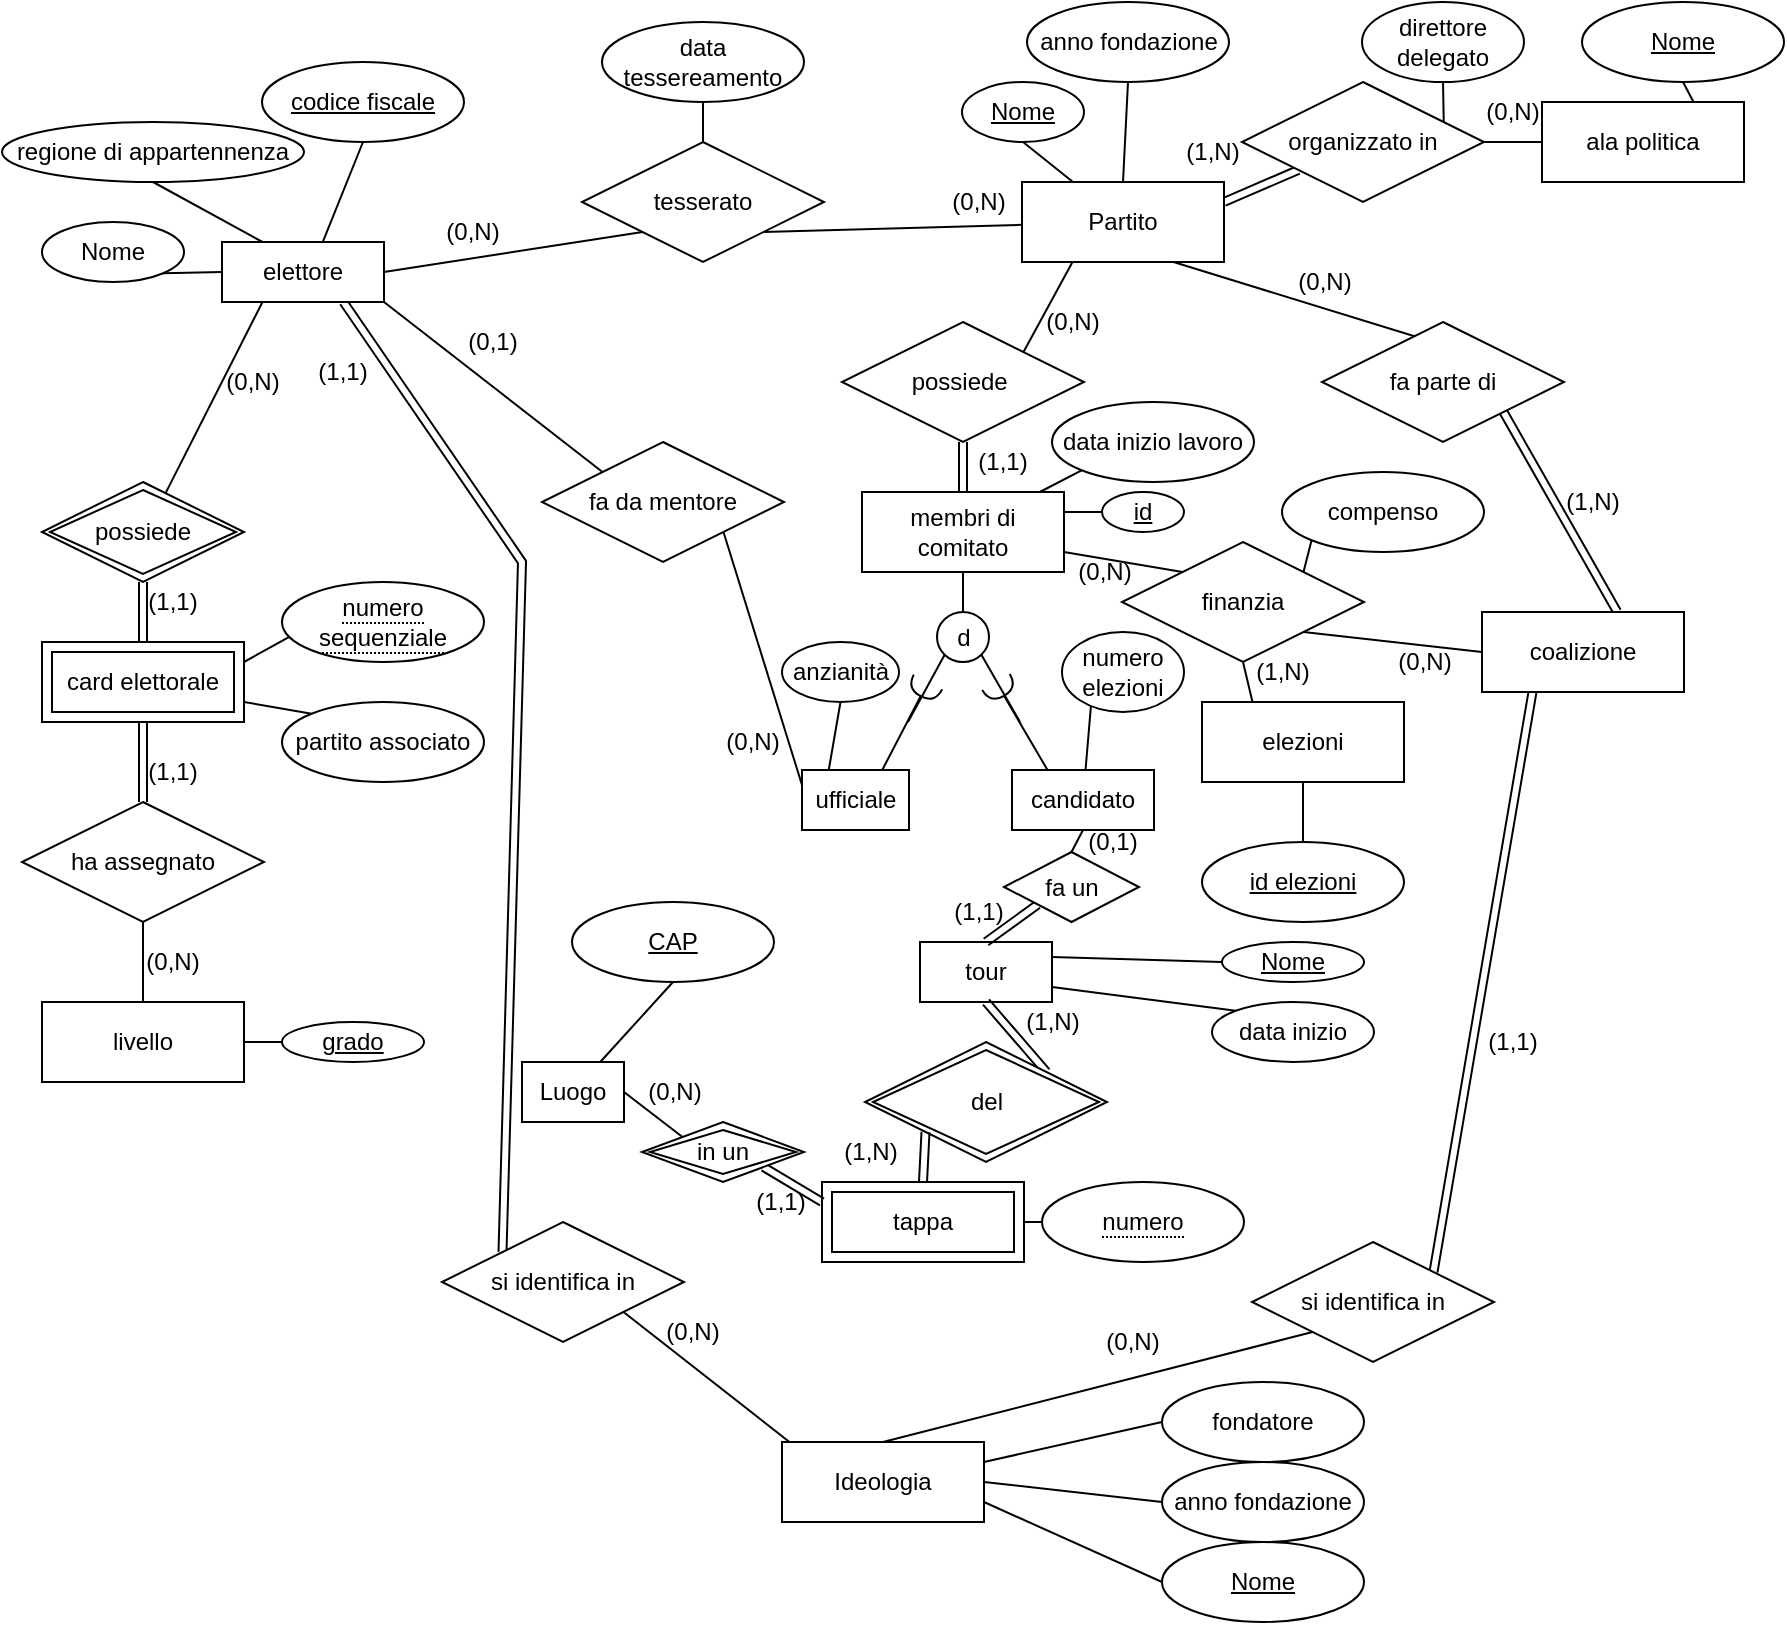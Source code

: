 <mxfile version="20.4.2" type="github">
  <diagram id="twtDGOkDDeWTXfJo2WEe" name="Pagina-1">
    <mxGraphModel dx="1018" dy="1066" grid="1" gridSize="10" guides="1" tooltips="1" connect="1" arrows="1" fold="1" page="1" pageScale="1" pageWidth="1169" pageHeight="827" math="0" shadow="0">
      <root>
        <mxCell id="0" />
        <mxCell id="1" parent="0" />
        <mxCell id="lFU9aHFmeo7tbWC6slsu-5" style="rounded=0;orthogonalLoop=1;jettySize=auto;html=1;entryX=0.5;entryY=1;entryDx=0;entryDy=0;endArrow=none;endFill=0;exitX=0.623;exitY=-0.007;exitDx=0;exitDy=0;exitPerimeter=0;" edge="1" parent="1" source="lFU9aHFmeo7tbWC6slsu-1" target="lFU9aHFmeo7tbWC6slsu-4">
          <mxGeometry relative="1" as="geometry" />
        </mxCell>
        <mxCell id="lFU9aHFmeo7tbWC6slsu-12" style="edgeStyle=none;rounded=0;orthogonalLoop=1;jettySize=auto;html=1;exitX=1;exitY=0.5;exitDx=0;exitDy=0;entryX=0;entryY=1;entryDx=0;entryDy=0;endArrow=none;endFill=0;" edge="1" parent="1" source="lFU9aHFmeo7tbWC6slsu-1" target="lFU9aHFmeo7tbWC6slsu-11">
          <mxGeometry relative="1" as="geometry" />
        </mxCell>
        <mxCell id="lFU9aHFmeo7tbWC6slsu-38" style="edgeStyle=none;rounded=0;orthogonalLoop=1;jettySize=auto;html=1;exitX=0.75;exitY=1;exitDx=0;exitDy=0;entryX=0;entryY=0;entryDx=0;entryDy=0;endArrow=none;endFill=0;shape=link;" edge="1" parent="1" source="lFU9aHFmeo7tbWC6slsu-1" target="lFU9aHFmeo7tbWC6slsu-37">
          <mxGeometry relative="1" as="geometry">
            <Array as="points">
              <mxPoint x="405" y="280" />
            </Array>
          </mxGeometry>
        </mxCell>
        <mxCell id="lFU9aHFmeo7tbWC6slsu-1" value="elettore" style="rounded=0;whiteSpace=wrap;html=1;" vertex="1" parent="1">
          <mxGeometry x="255" y="120" width="81" height="30" as="geometry" />
        </mxCell>
        <mxCell id="lFU9aHFmeo7tbWC6slsu-4" value="codice fiscale" style="ellipse;whiteSpace=wrap;html=1;align=center;fontStyle=4;" vertex="1" parent="1">
          <mxGeometry x="275" y="30" width="101" height="40" as="geometry" />
        </mxCell>
        <mxCell id="lFU9aHFmeo7tbWC6slsu-8" style="edgeStyle=none;rounded=0;orthogonalLoop=1;jettySize=auto;html=1;exitX=1;exitY=1;exitDx=0;exitDy=0;entryX=0;entryY=0.5;entryDx=0;entryDy=0;endArrow=none;endFill=0;" edge="1" parent="1" source="lFU9aHFmeo7tbWC6slsu-7" target="lFU9aHFmeo7tbWC6slsu-1">
          <mxGeometry relative="1" as="geometry" />
        </mxCell>
        <mxCell id="lFU9aHFmeo7tbWC6slsu-7" value="Nome" style="ellipse;whiteSpace=wrap;html=1;align=center;" vertex="1" parent="1">
          <mxGeometry x="165" y="110" width="71" height="30" as="geometry" />
        </mxCell>
        <mxCell id="lFU9aHFmeo7tbWC6slsu-10" style="edgeStyle=none;rounded=0;orthogonalLoop=1;jettySize=auto;html=1;exitX=0.5;exitY=1;exitDx=0;exitDy=0;entryX=0.25;entryY=0;entryDx=0;entryDy=0;endArrow=none;endFill=0;" edge="1" parent="1" source="lFU9aHFmeo7tbWC6slsu-9" target="lFU9aHFmeo7tbWC6slsu-1">
          <mxGeometry relative="1" as="geometry" />
        </mxCell>
        <mxCell id="lFU9aHFmeo7tbWC6slsu-9" value="regione di appartennenza" style="ellipse;whiteSpace=wrap;html=1;align=center;" vertex="1" parent="1">
          <mxGeometry x="145" y="60" width="151" height="30" as="geometry" />
        </mxCell>
        <mxCell id="lFU9aHFmeo7tbWC6slsu-14" style="edgeStyle=none;rounded=0;orthogonalLoop=1;jettySize=auto;html=1;exitX=1;exitY=1;exitDx=0;exitDy=0;endArrow=none;endFill=0;" edge="1" parent="1" source="lFU9aHFmeo7tbWC6slsu-11" target="lFU9aHFmeo7tbWC6slsu-13">
          <mxGeometry relative="1" as="geometry" />
        </mxCell>
        <mxCell id="lFU9aHFmeo7tbWC6slsu-11" value="tesserato" style="shape=rhombus;perimeter=rhombusPerimeter;whiteSpace=wrap;html=1;align=center;" vertex="1" parent="1">
          <mxGeometry x="435" y="70" width="121" height="60" as="geometry" />
        </mxCell>
        <mxCell id="lFU9aHFmeo7tbWC6slsu-41" style="edgeStyle=none;rounded=0;orthogonalLoop=1;jettySize=auto;html=1;exitX=0.75;exitY=1;exitDx=0;exitDy=0;entryX=0.389;entryY=0.123;entryDx=0;entryDy=0;entryPerimeter=0;endArrow=none;endFill=0;" edge="1" parent="1" source="lFU9aHFmeo7tbWC6slsu-13" target="lFU9aHFmeo7tbWC6slsu-40">
          <mxGeometry relative="1" as="geometry" />
        </mxCell>
        <mxCell id="lFU9aHFmeo7tbWC6slsu-54" style="edgeStyle=none;rounded=0;orthogonalLoop=1;jettySize=auto;html=1;exitX=1;exitY=0.25;exitDx=0;exitDy=0;endArrow=none;endFill=0;shape=link;" edge="1" parent="1" source="lFU9aHFmeo7tbWC6slsu-13" target="lFU9aHFmeo7tbWC6slsu-53">
          <mxGeometry relative="1" as="geometry" />
        </mxCell>
        <mxCell id="lFU9aHFmeo7tbWC6slsu-13" value="Partito" style="whiteSpace=wrap;html=1;align=center;" vertex="1" parent="1">
          <mxGeometry x="655" y="90" width="101" height="40" as="geometry" />
        </mxCell>
        <mxCell id="lFU9aHFmeo7tbWC6slsu-16" style="edgeStyle=none;rounded=0;orthogonalLoop=1;jettySize=auto;html=1;exitX=0.5;exitY=1;exitDx=0;exitDy=0;entryX=0.5;entryY=0;entryDx=0;entryDy=0;endArrow=none;endFill=0;" edge="1" parent="1" source="lFU9aHFmeo7tbWC6slsu-15" target="lFU9aHFmeo7tbWC6slsu-11">
          <mxGeometry relative="1" as="geometry" />
        </mxCell>
        <mxCell id="lFU9aHFmeo7tbWC6slsu-15" value="data tessereamento" style="ellipse;whiteSpace=wrap;html=1;align=center;" vertex="1" parent="1">
          <mxGeometry x="445" y="10" width="101" height="40" as="geometry" />
        </mxCell>
        <mxCell id="lFU9aHFmeo7tbWC6slsu-18" style="edgeStyle=none;rounded=0;orthogonalLoop=1;jettySize=auto;html=1;exitX=0.5;exitY=1;exitDx=0;exitDy=0;endArrow=none;endFill=0;" edge="1" parent="1" source="lFU9aHFmeo7tbWC6slsu-17" target="lFU9aHFmeo7tbWC6slsu-13">
          <mxGeometry relative="1" as="geometry" />
        </mxCell>
        <mxCell id="lFU9aHFmeo7tbWC6slsu-17" value="&lt;u&gt;Nome&lt;/u&gt;" style="ellipse;whiteSpace=wrap;html=1;align=center;" vertex="1" parent="1">
          <mxGeometry x="625" y="40" width="61" height="30" as="geometry" />
        </mxCell>
        <mxCell id="lFU9aHFmeo7tbWC6slsu-20" style="edgeStyle=none;rounded=0;orthogonalLoop=1;jettySize=auto;html=1;exitX=0.5;exitY=1;exitDx=0;exitDy=0;entryX=0.5;entryY=0;entryDx=0;entryDy=0;endArrow=none;endFill=0;" edge="1" parent="1" source="lFU9aHFmeo7tbWC6slsu-19" target="lFU9aHFmeo7tbWC6slsu-13">
          <mxGeometry relative="1" as="geometry" />
        </mxCell>
        <mxCell id="lFU9aHFmeo7tbWC6slsu-19" value="anno fondazione" style="ellipse;whiteSpace=wrap;html=1;align=center;" vertex="1" parent="1">
          <mxGeometry x="657.5" width="101" height="40" as="geometry" />
        </mxCell>
        <mxCell id="lFU9aHFmeo7tbWC6slsu-22" style="edgeStyle=none;rounded=0;orthogonalLoop=1;jettySize=auto;html=1;exitX=0.613;exitY=0.106;exitDx=0;exitDy=0;entryX=0.25;entryY=1;entryDx=0;entryDy=0;endArrow=none;endFill=0;exitPerimeter=0;" edge="1" parent="1" source="lFU9aHFmeo7tbWC6slsu-21" target="lFU9aHFmeo7tbWC6slsu-1">
          <mxGeometry relative="1" as="geometry" />
        </mxCell>
        <mxCell id="lFU9aHFmeo7tbWC6slsu-25" style="edgeStyle=none;rounded=0;orthogonalLoop=1;jettySize=auto;html=1;exitX=0.5;exitY=1;exitDx=0;exitDy=0;entryX=0.5;entryY=0;entryDx=0;entryDy=0;endArrow=none;endFill=0;shape=link;" edge="1" parent="1" source="lFU9aHFmeo7tbWC6slsu-21" target="lFU9aHFmeo7tbWC6slsu-24">
          <mxGeometry relative="1" as="geometry" />
        </mxCell>
        <mxCell id="lFU9aHFmeo7tbWC6slsu-21" value="possiede" style="shape=rhombus;double=1;perimeter=rhombusPerimeter;whiteSpace=wrap;html=1;align=center;" vertex="1" parent="1">
          <mxGeometry x="165" y="240" width="101" height="50" as="geometry" />
        </mxCell>
        <mxCell id="lFU9aHFmeo7tbWC6slsu-27" style="edgeStyle=none;rounded=0;orthogonalLoop=1;jettySize=auto;html=1;exitX=1;exitY=0.25;exitDx=0;exitDy=0;entryX=0.034;entryY=0.69;entryDx=0;entryDy=0;entryPerimeter=0;endArrow=none;endFill=0;" edge="1" parent="1" source="lFU9aHFmeo7tbWC6slsu-24" target="lFU9aHFmeo7tbWC6slsu-26">
          <mxGeometry relative="1" as="geometry" />
        </mxCell>
        <mxCell id="lFU9aHFmeo7tbWC6slsu-24" value="card elettorale" style="shape=ext;margin=3;double=1;whiteSpace=wrap;html=1;align=center;" vertex="1" parent="1">
          <mxGeometry x="165" y="320" width="101" height="40" as="geometry" />
        </mxCell>
        <mxCell id="lFU9aHFmeo7tbWC6slsu-26" value="&lt;span style=&quot;border-bottom: 1px dotted&quot;&gt;numero sequenziale&lt;/span&gt;" style="ellipse;whiteSpace=wrap;html=1;align=center;" vertex="1" parent="1">
          <mxGeometry x="285" y="290" width="101" height="40" as="geometry" />
        </mxCell>
        <mxCell id="lFU9aHFmeo7tbWC6slsu-29" style="edgeStyle=none;rounded=0;orthogonalLoop=1;jettySize=auto;html=1;exitX=0;exitY=0;exitDx=0;exitDy=0;entryX=1;entryY=0.75;entryDx=0;entryDy=0;endArrow=none;endFill=0;" edge="1" parent="1" source="lFU9aHFmeo7tbWC6slsu-28" target="lFU9aHFmeo7tbWC6slsu-24">
          <mxGeometry relative="1" as="geometry" />
        </mxCell>
        <mxCell id="lFU9aHFmeo7tbWC6slsu-28" value="partito associato" style="ellipse;whiteSpace=wrap;html=1;align=center;" vertex="1" parent="1">
          <mxGeometry x="285" y="350" width="101" height="40" as="geometry" />
        </mxCell>
        <mxCell id="lFU9aHFmeo7tbWC6slsu-31" style="edgeStyle=none;shape=link;rounded=0;orthogonalLoop=1;jettySize=auto;html=1;exitX=0.5;exitY=0;exitDx=0;exitDy=0;endArrow=none;endFill=0;" edge="1" parent="1" source="lFU9aHFmeo7tbWC6slsu-30" target="lFU9aHFmeo7tbWC6slsu-24">
          <mxGeometry relative="1" as="geometry" />
        </mxCell>
        <mxCell id="lFU9aHFmeo7tbWC6slsu-30" value="ha assegnato" style="shape=rhombus;perimeter=rhombusPerimeter;whiteSpace=wrap;html=1;align=center;" vertex="1" parent="1">
          <mxGeometry x="155" y="400" width="121" height="60" as="geometry" />
        </mxCell>
        <mxCell id="lFU9aHFmeo7tbWC6slsu-33" style="edgeStyle=none;rounded=0;orthogonalLoop=1;jettySize=auto;html=1;exitX=0.5;exitY=0;exitDx=0;exitDy=0;endArrow=none;endFill=0;" edge="1" parent="1" source="lFU9aHFmeo7tbWC6slsu-32" target="lFU9aHFmeo7tbWC6slsu-30">
          <mxGeometry relative="1" as="geometry" />
        </mxCell>
        <mxCell id="lFU9aHFmeo7tbWC6slsu-32" value="livello" style="whiteSpace=wrap;html=1;align=center;" vertex="1" parent="1">
          <mxGeometry x="165" y="500" width="101" height="40" as="geometry" />
        </mxCell>
        <mxCell id="lFU9aHFmeo7tbWC6slsu-35" style="edgeStyle=none;rounded=0;orthogonalLoop=1;jettySize=auto;html=1;entryX=1;entryY=0.5;entryDx=0;entryDy=0;endArrow=none;endFill=0;" edge="1" parent="1" target="lFU9aHFmeo7tbWC6slsu-32">
          <mxGeometry relative="1" as="geometry">
            <mxPoint x="285" y="520" as="sourcePoint" />
          </mxGeometry>
        </mxCell>
        <mxCell id="lFU9aHFmeo7tbWC6slsu-34" value="grado" style="ellipse;whiteSpace=wrap;html=1;align=center;fontStyle=4;" vertex="1" parent="1">
          <mxGeometry x="285" y="510" width="71" height="20" as="geometry" />
        </mxCell>
        <mxCell id="lFU9aHFmeo7tbWC6slsu-50" style="edgeStyle=none;rounded=0;orthogonalLoop=1;jettySize=auto;html=1;exitX=1;exitY=0.25;exitDx=0;exitDy=0;entryX=0;entryY=0.5;entryDx=0;entryDy=0;endArrow=none;endFill=0;" edge="1" parent="1" source="lFU9aHFmeo7tbWC6slsu-36" target="lFU9aHFmeo7tbWC6slsu-47">
          <mxGeometry relative="1" as="geometry" />
        </mxCell>
        <mxCell id="lFU9aHFmeo7tbWC6slsu-51" style="edgeStyle=none;rounded=0;orthogonalLoop=1;jettySize=auto;html=1;exitX=1;exitY=0.5;exitDx=0;exitDy=0;entryX=0;entryY=0.5;entryDx=0;entryDy=0;endArrow=none;endFill=0;" edge="1" parent="1" source="lFU9aHFmeo7tbWC6slsu-36" target="lFU9aHFmeo7tbWC6slsu-48">
          <mxGeometry relative="1" as="geometry" />
        </mxCell>
        <mxCell id="lFU9aHFmeo7tbWC6slsu-52" style="edgeStyle=none;rounded=0;orthogonalLoop=1;jettySize=auto;html=1;exitX=1;exitY=0.75;exitDx=0;exitDy=0;entryX=0;entryY=0.5;entryDx=0;entryDy=0;endArrow=none;endFill=0;" edge="1" parent="1" source="lFU9aHFmeo7tbWC6slsu-36" target="lFU9aHFmeo7tbWC6slsu-49">
          <mxGeometry relative="1" as="geometry" />
        </mxCell>
        <mxCell id="lFU9aHFmeo7tbWC6slsu-36" value="Ideologia" style="whiteSpace=wrap;html=1;align=center;" vertex="1" parent="1">
          <mxGeometry x="535" y="720" width="101" height="40" as="geometry" />
        </mxCell>
        <mxCell id="lFU9aHFmeo7tbWC6slsu-39" style="edgeStyle=none;rounded=0;orthogonalLoop=1;jettySize=auto;html=1;exitX=1;exitY=1;exitDx=0;exitDy=0;entryX=0.04;entryY=0.006;entryDx=0;entryDy=0;entryPerimeter=0;endArrow=none;endFill=0;" edge="1" parent="1" source="lFU9aHFmeo7tbWC6slsu-37" target="lFU9aHFmeo7tbWC6slsu-36">
          <mxGeometry relative="1" as="geometry" />
        </mxCell>
        <mxCell id="lFU9aHFmeo7tbWC6slsu-37" value="si identifica in" style="shape=rhombus;perimeter=rhombusPerimeter;whiteSpace=wrap;html=1;align=center;" vertex="1" parent="1">
          <mxGeometry x="365" y="610" width="121" height="60" as="geometry" />
        </mxCell>
        <mxCell id="lFU9aHFmeo7tbWC6slsu-43" style="edgeStyle=none;rounded=0;orthogonalLoop=1;jettySize=auto;html=1;exitX=1;exitY=1;exitDx=0;exitDy=0;entryX=0.669;entryY=-0.004;entryDx=0;entryDy=0;entryPerimeter=0;endArrow=none;endFill=0;shape=link;" edge="1" parent="1" source="lFU9aHFmeo7tbWC6slsu-40" target="lFU9aHFmeo7tbWC6slsu-42">
          <mxGeometry relative="1" as="geometry" />
        </mxCell>
        <mxCell id="lFU9aHFmeo7tbWC6slsu-40" value="fa parte di" style="shape=rhombus;perimeter=rhombusPerimeter;whiteSpace=wrap;html=1;align=center;" vertex="1" parent="1">
          <mxGeometry x="805" y="160" width="121" height="60" as="geometry" />
        </mxCell>
        <mxCell id="lFU9aHFmeo7tbWC6slsu-42" value="coalizione" style="whiteSpace=wrap;html=1;align=center;" vertex="1" parent="1">
          <mxGeometry x="885" y="305" width="101" height="40" as="geometry" />
        </mxCell>
        <mxCell id="lFU9aHFmeo7tbWC6slsu-45" style="edgeStyle=none;shape=link;rounded=0;orthogonalLoop=1;jettySize=auto;html=1;exitX=1;exitY=0;exitDx=0;exitDy=0;entryX=0.25;entryY=1;entryDx=0;entryDy=0;endArrow=none;endFill=0;" edge="1" parent="1" source="lFU9aHFmeo7tbWC6slsu-44" target="lFU9aHFmeo7tbWC6slsu-42">
          <mxGeometry relative="1" as="geometry" />
        </mxCell>
        <mxCell id="lFU9aHFmeo7tbWC6slsu-46" style="edgeStyle=none;rounded=0;orthogonalLoop=1;jettySize=auto;html=1;exitX=0;exitY=1;exitDx=0;exitDy=0;entryX=0.5;entryY=0;entryDx=0;entryDy=0;endArrow=none;endFill=0;" edge="1" parent="1" source="lFU9aHFmeo7tbWC6slsu-44" target="lFU9aHFmeo7tbWC6slsu-36">
          <mxGeometry relative="1" as="geometry" />
        </mxCell>
        <mxCell id="lFU9aHFmeo7tbWC6slsu-44" value="si identifica in" style="shape=rhombus;perimeter=rhombusPerimeter;whiteSpace=wrap;html=1;align=center;" vertex="1" parent="1">
          <mxGeometry x="770" y="620" width="121" height="60" as="geometry" />
        </mxCell>
        <mxCell id="lFU9aHFmeo7tbWC6slsu-47" value="fondatore" style="ellipse;whiteSpace=wrap;html=1;align=center;" vertex="1" parent="1">
          <mxGeometry x="725" y="690" width="101" height="40" as="geometry" />
        </mxCell>
        <mxCell id="lFU9aHFmeo7tbWC6slsu-48" value="anno fondazione" style="ellipse;whiteSpace=wrap;html=1;align=center;" vertex="1" parent="1">
          <mxGeometry x="725" y="730" width="101" height="40" as="geometry" />
        </mxCell>
        <mxCell id="lFU9aHFmeo7tbWC6slsu-49" value="Nome" style="ellipse;whiteSpace=wrap;html=1;align=center;fontStyle=4;" vertex="1" parent="1">
          <mxGeometry x="725" y="770" width="101" height="40" as="geometry" />
        </mxCell>
        <mxCell id="lFU9aHFmeo7tbWC6slsu-56" style="edgeStyle=none;rounded=0;orthogonalLoop=1;jettySize=auto;html=1;exitX=1;exitY=0.5;exitDx=0;exitDy=0;entryX=0;entryY=0.5;entryDx=0;entryDy=0;endArrow=none;endFill=0;" edge="1" parent="1" source="lFU9aHFmeo7tbWC6slsu-53" target="lFU9aHFmeo7tbWC6slsu-55">
          <mxGeometry relative="1" as="geometry" />
        </mxCell>
        <mxCell id="lFU9aHFmeo7tbWC6slsu-59" style="edgeStyle=none;rounded=0;orthogonalLoop=1;jettySize=auto;html=1;exitX=0.834;exitY=0.365;exitDx=0;exitDy=0;endArrow=none;endFill=0;exitPerimeter=0;" edge="1" parent="1" source="lFU9aHFmeo7tbWC6slsu-53" target="lFU9aHFmeo7tbWC6slsu-57">
          <mxGeometry relative="1" as="geometry" />
        </mxCell>
        <mxCell id="lFU9aHFmeo7tbWC6slsu-53" value="organizzato in" style="shape=rhombus;perimeter=rhombusPerimeter;whiteSpace=wrap;html=1;align=center;" vertex="1" parent="1">
          <mxGeometry x="765" y="40" width="121" height="60" as="geometry" />
        </mxCell>
        <mxCell id="lFU9aHFmeo7tbWC6slsu-55" value="ala politica" style="whiteSpace=wrap;html=1;align=center;" vertex="1" parent="1">
          <mxGeometry x="915" y="50" width="101" height="40" as="geometry" />
        </mxCell>
        <mxCell id="lFU9aHFmeo7tbWC6slsu-57" value="direttore delegato" style="ellipse;whiteSpace=wrap;html=1;align=center;" vertex="1" parent="1">
          <mxGeometry x="825" width="81" height="40" as="geometry" />
        </mxCell>
        <mxCell id="lFU9aHFmeo7tbWC6slsu-62" style="edgeStyle=none;rounded=0;orthogonalLoop=1;jettySize=auto;html=1;exitX=0.5;exitY=1;exitDx=0;exitDy=0;entryX=0.75;entryY=0;entryDx=0;entryDy=0;endArrow=none;endFill=0;" edge="1" parent="1" source="lFU9aHFmeo7tbWC6slsu-61" target="lFU9aHFmeo7tbWC6slsu-55">
          <mxGeometry relative="1" as="geometry" />
        </mxCell>
        <mxCell id="lFU9aHFmeo7tbWC6slsu-61" value="Nome" style="ellipse;whiteSpace=wrap;html=1;align=center;fontStyle=4;" vertex="1" parent="1">
          <mxGeometry x="935" width="101" height="40" as="geometry" />
        </mxCell>
        <mxCell id="lFU9aHFmeo7tbWC6slsu-64" style="edgeStyle=none;rounded=0;orthogonalLoop=1;jettySize=auto;html=1;exitX=1;exitY=0;exitDx=0;exitDy=0;entryX=0.25;entryY=1;entryDx=0;entryDy=0;endArrow=none;endFill=0;" edge="1" parent="1" source="lFU9aHFmeo7tbWC6slsu-63" target="lFU9aHFmeo7tbWC6slsu-13">
          <mxGeometry relative="1" as="geometry" />
        </mxCell>
        <mxCell id="lFU9aHFmeo7tbWC6slsu-63" value="possiede&amp;nbsp;" style="shape=rhombus;perimeter=rhombusPerimeter;whiteSpace=wrap;html=1;align=center;" vertex="1" parent="1">
          <mxGeometry x="565" y="160" width="121" height="60" as="geometry" />
        </mxCell>
        <mxCell id="lFU9aHFmeo7tbWC6slsu-67" value="" style="edgeStyle=none;rounded=0;orthogonalLoop=1;jettySize=auto;html=1;endArrow=none;endFill=0;shape=link;" edge="1" parent="1" source="lFU9aHFmeo7tbWC6slsu-66" target="lFU9aHFmeo7tbWC6slsu-63">
          <mxGeometry relative="1" as="geometry" />
        </mxCell>
        <mxCell id="lFU9aHFmeo7tbWC6slsu-76" value="" style="edgeStyle=none;rounded=0;orthogonalLoop=1;jettySize=auto;html=1;endArrow=none;endFill=0;" edge="1" parent="1" source="lFU9aHFmeo7tbWC6slsu-66" target="lFU9aHFmeo7tbWC6slsu-75">
          <mxGeometry relative="1" as="geometry" />
        </mxCell>
        <mxCell id="lFU9aHFmeo7tbWC6slsu-66" value="membri di comitato" style="whiteSpace=wrap;html=1;align=center;" vertex="1" parent="1">
          <mxGeometry x="575" y="245" width="101" height="40" as="geometry" />
        </mxCell>
        <mxCell id="lFU9aHFmeo7tbWC6slsu-69" style="edgeStyle=none;rounded=0;orthogonalLoop=1;jettySize=auto;html=1;exitX=0;exitY=1;exitDx=0;exitDy=0;endArrow=none;endFill=0;" edge="1" parent="1" source="lFU9aHFmeo7tbWC6slsu-68" target="lFU9aHFmeo7tbWC6slsu-66">
          <mxGeometry relative="1" as="geometry" />
        </mxCell>
        <mxCell id="lFU9aHFmeo7tbWC6slsu-68" value="data inizio lavoro" style="ellipse;whiteSpace=wrap;html=1;align=center;" vertex="1" parent="1">
          <mxGeometry x="670" y="200" width="101" height="40" as="geometry" />
        </mxCell>
        <mxCell id="lFU9aHFmeo7tbWC6slsu-71" style="edgeStyle=none;rounded=0;orthogonalLoop=1;jettySize=auto;html=1;exitX=0;exitY=0.5;exitDx=0;exitDy=0;entryX=1;entryY=0.25;entryDx=0;entryDy=0;endArrow=none;endFill=0;" edge="1" parent="1" source="lFU9aHFmeo7tbWC6slsu-70" target="lFU9aHFmeo7tbWC6slsu-66">
          <mxGeometry relative="1" as="geometry" />
        </mxCell>
        <mxCell id="lFU9aHFmeo7tbWC6slsu-70" value="id" style="ellipse;whiteSpace=wrap;html=1;align=center;fontStyle=4;" vertex="1" parent="1">
          <mxGeometry x="695" y="245" width="41" height="20" as="geometry" />
        </mxCell>
        <mxCell id="lFU9aHFmeo7tbWC6slsu-79" style="edgeStyle=none;rounded=0;orthogonalLoop=1;jettySize=auto;html=1;exitX=1;exitY=1;exitDx=0;exitDy=0;endArrow=none;endFill=0;" edge="1" parent="1" source="lFU9aHFmeo7tbWC6slsu-75">
          <mxGeometry relative="1" as="geometry">
            <mxPoint x="654" y="360" as="targetPoint" />
          </mxGeometry>
        </mxCell>
        <mxCell id="lFU9aHFmeo7tbWC6slsu-82" style="edgeStyle=none;rounded=0;orthogonalLoop=1;jettySize=auto;html=1;exitX=0;exitY=1;exitDx=0;exitDy=0;endArrow=none;endFill=0;" edge="1" parent="1" source="lFU9aHFmeo7tbWC6slsu-75">
          <mxGeometry relative="1" as="geometry">
            <mxPoint x="598" y="360" as="targetPoint" />
          </mxGeometry>
        </mxCell>
        <mxCell id="lFU9aHFmeo7tbWC6slsu-75" value="d" style="ellipse;whiteSpace=wrap;html=1;" vertex="1" parent="1">
          <mxGeometry x="612.5" y="305" width="26" height="25" as="geometry" />
        </mxCell>
        <mxCell id="lFU9aHFmeo7tbWC6slsu-78" style="edgeStyle=none;rounded=0;orthogonalLoop=1;jettySize=auto;html=1;exitX=0.25;exitY=0;exitDx=0;exitDy=0;endArrow=halfCircle;endFill=0;" edge="1" parent="1" source="lFU9aHFmeo7tbWC6slsu-77">
          <mxGeometry relative="1" as="geometry">
            <mxPoint x="642" y="340" as="targetPoint" />
          </mxGeometry>
        </mxCell>
        <mxCell id="lFU9aHFmeo7tbWC6slsu-146" style="edgeStyle=none;rounded=0;orthogonalLoop=1;jettySize=auto;html=1;exitX=0.5;exitY=1;exitDx=0;exitDy=0;entryX=0.5;entryY=0;entryDx=0;entryDy=0;endArrow=none;endFill=0;" edge="1" parent="1" source="lFU9aHFmeo7tbWC6slsu-77" target="lFU9aHFmeo7tbWC6slsu-145">
          <mxGeometry relative="1" as="geometry" />
        </mxCell>
        <mxCell id="lFU9aHFmeo7tbWC6slsu-77" value="candidato" style="whiteSpace=wrap;html=1;align=center;" vertex="1" parent="1">
          <mxGeometry x="650" y="384" width="71" height="30" as="geometry" />
        </mxCell>
        <mxCell id="lFU9aHFmeo7tbWC6slsu-81" style="edgeStyle=none;rounded=0;orthogonalLoop=1;jettySize=auto;html=1;exitX=0.75;exitY=0;exitDx=0;exitDy=0;endArrow=halfCircle;endFill=0;" edge="1" parent="1" source="lFU9aHFmeo7tbWC6slsu-80">
          <mxGeometry relative="1" as="geometry">
            <mxPoint x="608" y="340" as="targetPoint" />
          </mxGeometry>
        </mxCell>
        <mxCell id="lFU9aHFmeo7tbWC6slsu-80" value="ufficiale" style="whiteSpace=wrap;html=1;align=center;" vertex="1" parent="1">
          <mxGeometry x="545" y="384" width="53.5" height="30" as="geometry" />
        </mxCell>
        <mxCell id="lFU9aHFmeo7tbWC6slsu-84" style="edgeStyle=none;rounded=0;orthogonalLoop=1;jettySize=auto;html=1;exitX=0.239;exitY=0.893;exitDx=0;exitDy=0;endArrow=none;endFill=0;exitPerimeter=0;" edge="1" parent="1" source="lFU9aHFmeo7tbWC6slsu-83" target="lFU9aHFmeo7tbWC6slsu-77">
          <mxGeometry relative="1" as="geometry" />
        </mxCell>
        <mxCell id="lFU9aHFmeo7tbWC6slsu-83" value="numero elezioni" style="ellipse;whiteSpace=wrap;html=1;align=center;" vertex="1" parent="1">
          <mxGeometry x="675" y="315" width="61" height="40" as="geometry" />
        </mxCell>
        <mxCell id="lFU9aHFmeo7tbWC6slsu-87" style="edgeStyle=none;rounded=0;orthogonalLoop=1;jettySize=auto;html=1;exitX=0.5;exitY=1;exitDx=0;exitDy=0;entryX=0.25;entryY=0;entryDx=0;entryDy=0;endArrow=none;endFill=0;" edge="1" parent="1" source="lFU9aHFmeo7tbWC6slsu-86" target="lFU9aHFmeo7tbWC6slsu-80">
          <mxGeometry relative="1" as="geometry" />
        </mxCell>
        <mxCell id="lFU9aHFmeo7tbWC6slsu-86" value="anzianità" style="ellipse;whiteSpace=wrap;html=1;align=center;" vertex="1" parent="1">
          <mxGeometry x="535" y="320" width="58.5" height="30" as="geometry" />
        </mxCell>
        <mxCell id="lFU9aHFmeo7tbWC6slsu-89" style="edgeStyle=none;rounded=0;orthogonalLoop=1;jettySize=auto;html=1;exitX=1;exitY=1;exitDx=0;exitDy=0;entryX=0;entryY=0.5;entryDx=0;entryDy=0;endArrow=none;endFill=0;" edge="1" parent="1" source="lFU9aHFmeo7tbWC6slsu-88" target="lFU9aHFmeo7tbWC6slsu-42">
          <mxGeometry relative="1" as="geometry" />
        </mxCell>
        <mxCell id="lFU9aHFmeo7tbWC6slsu-90" style="edgeStyle=none;rounded=0;orthogonalLoop=1;jettySize=auto;html=1;exitX=0;exitY=0;exitDx=0;exitDy=0;entryX=1;entryY=0.75;entryDx=0;entryDy=0;endArrow=none;endFill=0;" edge="1" parent="1" source="lFU9aHFmeo7tbWC6slsu-88" target="lFU9aHFmeo7tbWC6slsu-66">
          <mxGeometry relative="1" as="geometry" />
        </mxCell>
        <mxCell id="lFU9aHFmeo7tbWC6slsu-92" style="edgeStyle=none;rounded=0;orthogonalLoop=1;jettySize=auto;html=1;exitX=0.5;exitY=1;exitDx=0;exitDy=0;entryX=0.25;entryY=0;entryDx=0;entryDy=0;endArrow=none;endFill=0;" edge="1" parent="1" source="lFU9aHFmeo7tbWC6slsu-88" target="lFU9aHFmeo7tbWC6slsu-91">
          <mxGeometry relative="1" as="geometry" />
        </mxCell>
        <mxCell id="lFU9aHFmeo7tbWC6slsu-88" value="finanzia" style="shape=rhombus;perimeter=rhombusPerimeter;whiteSpace=wrap;html=1;align=center;" vertex="1" parent="1">
          <mxGeometry x="705" y="270" width="121" height="60" as="geometry" />
        </mxCell>
        <mxCell id="lFU9aHFmeo7tbWC6slsu-94" style="edgeStyle=none;rounded=0;orthogonalLoop=1;jettySize=auto;html=1;exitX=0.5;exitY=1;exitDx=0;exitDy=0;entryX=0.5;entryY=0;entryDx=0;entryDy=0;endArrow=none;endFill=0;" edge="1" parent="1" source="lFU9aHFmeo7tbWC6slsu-91" target="lFU9aHFmeo7tbWC6slsu-93">
          <mxGeometry relative="1" as="geometry" />
        </mxCell>
        <mxCell id="lFU9aHFmeo7tbWC6slsu-91" value="elezioni" style="whiteSpace=wrap;html=1;align=center;" vertex="1" parent="1">
          <mxGeometry x="745" y="350" width="101" height="40" as="geometry" />
        </mxCell>
        <mxCell id="lFU9aHFmeo7tbWC6slsu-93" value="id elezioni" style="ellipse;whiteSpace=wrap;html=1;align=center;fontStyle=4;" vertex="1" parent="1">
          <mxGeometry x="745" y="420" width="101" height="40" as="geometry" />
        </mxCell>
        <mxCell id="lFU9aHFmeo7tbWC6slsu-96" style="edgeStyle=none;rounded=0;orthogonalLoop=1;jettySize=auto;html=1;exitX=0;exitY=1;exitDx=0;exitDy=0;entryX=1;entryY=0;entryDx=0;entryDy=0;endArrow=none;endFill=0;" edge="1" parent="1" source="lFU9aHFmeo7tbWC6slsu-95" target="lFU9aHFmeo7tbWC6slsu-88">
          <mxGeometry relative="1" as="geometry" />
        </mxCell>
        <mxCell id="lFU9aHFmeo7tbWC6slsu-95" value="compenso" style="ellipse;whiteSpace=wrap;html=1;align=center;" vertex="1" parent="1">
          <mxGeometry x="785" y="235" width="101" height="40" as="geometry" />
        </mxCell>
        <mxCell id="lFU9aHFmeo7tbWC6slsu-98" style="edgeStyle=none;rounded=0;orthogonalLoop=1;jettySize=auto;html=1;exitX=1;exitY=1;exitDx=0;exitDy=0;entryX=0;entryY=0.25;entryDx=0;entryDy=0;endArrow=none;endFill=0;" edge="1" parent="1" source="lFU9aHFmeo7tbWC6slsu-97" target="lFU9aHFmeo7tbWC6slsu-80">
          <mxGeometry relative="1" as="geometry" />
        </mxCell>
        <mxCell id="lFU9aHFmeo7tbWC6slsu-99" style="edgeStyle=none;rounded=0;orthogonalLoop=1;jettySize=auto;html=1;exitX=0;exitY=0;exitDx=0;exitDy=0;entryX=1;entryY=1;entryDx=0;entryDy=0;endArrow=none;endFill=0;" edge="1" parent="1" source="lFU9aHFmeo7tbWC6slsu-97" target="lFU9aHFmeo7tbWC6slsu-1">
          <mxGeometry relative="1" as="geometry" />
        </mxCell>
        <mxCell id="lFU9aHFmeo7tbWC6slsu-97" value="fa da mentore" style="shape=rhombus;perimeter=rhombusPerimeter;whiteSpace=wrap;html=1;align=center;" vertex="1" parent="1">
          <mxGeometry x="415" y="220" width="121" height="60" as="geometry" />
        </mxCell>
        <mxCell id="lFU9aHFmeo7tbWC6slsu-100" value="tour" style="whiteSpace=wrap;html=1;align=center;" vertex="1" parent="1">
          <mxGeometry x="604" y="470" width="66" height="30" as="geometry" />
        </mxCell>
        <mxCell id="lFU9aHFmeo7tbWC6slsu-103" style="edgeStyle=none;rounded=0;orthogonalLoop=1;jettySize=auto;html=1;exitX=0;exitY=0.5;exitDx=0;exitDy=0;entryX=1;entryY=0.25;entryDx=0;entryDy=0;endArrow=none;endFill=0;" edge="1" parent="1" source="lFU9aHFmeo7tbWC6slsu-102" target="lFU9aHFmeo7tbWC6slsu-100">
          <mxGeometry relative="1" as="geometry" />
        </mxCell>
        <mxCell id="lFU9aHFmeo7tbWC6slsu-102" value="Nome" style="ellipse;whiteSpace=wrap;html=1;align=center;fontStyle=4;" vertex="1" parent="1">
          <mxGeometry x="755" y="470" width="71" height="20" as="geometry" />
        </mxCell>
        <mxCell id="lFU9aHFmeo7tbWC6slsu-105" style="edgeStyle=none;rounded=0;orthogonalLoop=1;jettySize=auto;html=1;exitX=0;exitY=0;exitDx=0;exitDy=0;entryX=1;entryY=0.75;entryDx=0;entryDy=0;endArrow=none;endFill=0;" edge="1" parent="1" source="lFU9aHFmeo7tbWC6slsu-104" target="lFU9aHFmeo7tbWC6slsu-100">
          <mxGeometry relative="1" as="geometry" />
        </mxCell>
        <mxCell id="lFU9aHFmeo7tbWC6slsu-104" value="data inizio" style="ellipse;whiteSpace=wrap;html=1;align=center;" vertex="1" parent="1">
          <mxGeometry x="750" y="500" width="81" height="30" as="geometry" />
        </mxCell>
        <mxCell id="lFU9aHFmeo7tbWC6slsu-107" style="edgeStyle=none;rounded=0;orthogonalLoop=1;jettySize=auto;html=1;exitX=1;exitY=0;exitDx=0;exitDy=0;entryX=0.5;entryY=1;entryDx=0;entryDy=0;endArrow=none;endFill=0;shape=link;" edge="1" parent="1" source="lFU9aHFmeo7tbWC6slsu-106" target="lFU9aHFmeo7tbWC6slsu-100">
          <mxGeometry relative="1" as="geometry" />
        </mxCell>
        <mxCell id="lFU9aHFmeo7tbWC6slsu-106" value="del" style="shape=rhombus;double=1;perimeter=rhombusPerimeter;whiteSpace=wrap;html=1;align=center;" vertex="1" parent="1">
          <mxGeometry x="576.5" y="520" width="121" height="60" as="geometry" />
        </mxCell>
        <mxCell id="lFU9aHFmeo7tbWC6slsu-109" style="edgeStyle=none;rounded=0;orthogonalLoop=1;jettySize=auto;html=1;exitX=0.5;exitY=0;exitDx=0;exitDy=0;entryX=0;entryY=1;entryDx=0;entryDy=0;endArrow=none;endFill=0;shape=link;" edge="1" parent="1" source="lFU9aHFmeo7tbWC6slsu-108" target="lFU9aHFmeo7tbWC6slsu-106">
          <mxGeometry relative="1" as="geometry" />
        </mxCell>
        <mxCell id="lFU9aHFmeo7tbWC6slsu-108" value="tappa" style="shape=ext;margin=3;double=1;whiteSpace=wrap;html=1;align=center;" vertex="1" parent="1">
          <mxGeometry x="555" y="590" width="101" height="40" as="geometry" />
        </mxCell>
        <mxCell id="lFU9aHFmeo7tbWC6slsu-111" style="edgeStyle=none;rounded=0;orthogonalLoop=1;jettySize=auto;html=1;exitX=0;exitY=0.5;exitDx=0;exitDy=0;entryX=1;entryY=0.5;entryDx=0;entryDy=0;endArrow=none;endFill=0;" edge="1" parent="1" source="lFU9aHFmeo7tbWC6slsu-110" target="lFU9aHFmeo7tbWC6slsu-108">
          <mxGeometry relative="1" as="geometry" />
        </mxCell>
        <mxCell id="lFU9aHFmeo7tbWC6slsu-110" value="&lt;span style=&quot;border-bottom: 1px dotted&quot;&gt;numero&lt;/span&gt;" style="ellipse;whiteSpace=wrap;html=1;align=center;" vertex="1" parent="1">
          <mxGeometry x="665" y="590" width="101" height="40" as="geometry" />
        </mxCell>
        <mxCell id="lFU9aHFmeo7tbWC6slsu-117" style="edgeStyle=none;rounded=0;orthogonalLoop=1;jettySize=auto;html=1;exitX=1;exitY=0.5;exitDx=0;exitDy=0;entryX=0;entryY=0;entryDx=0;entryDy=0;endArrow=none;endFill=0;" edge="1" parent="1" source="lFU9aHFmeo7tbWC6slsu-112" target="lFU9aHFmeo7tbWC6slsu-116">
          <mxGeometry relative="1" as="geometry" />
        </mxCell>
        <mxCell id="lFU9aHFmeo7tbWC6slsu-112" value="Luogo" style="whiteSpace=wrap;html=1;align=center;" vertex="1" parent="1">
          <mxGeometry x="405" y="530" width="51" height="30" as="geometry" />
        </mxCell>
        <mxCell id="lFU9aHFmeo7tbWC6slsu-115" style="edgeStyle=none;rounded=0;orthogonalLoop=1;jettySize=auto;html=1;exitX=0.5;exitY=1;exitDx=0;exitDy=0;endArrow=none;endFill=0;" edge="1" parent="1" source="lFU9aHFmeo7tbWC6slsu-114" target="lFU9aHFmeo7tbWC6slsu-112">
          <mxGeometry relative="1" as="geometry" />
        </mxCell>
        <mxCell id="lFU9aHFmeo7tbWC6slsu-114" value="CAP" style="ellipse;whiteSpace=wrap;html=1;align=center;fontStyle=4;" vertex="1" parent="1">
          <mxGeometry x="430" y="450" width="101" height="40" as="geometry" />
        </mxCell>
        <mxCell id="lFU9aHFmeo7tbWC6slsu-118" style="edgeStyle=none;rounded=0;orthogonalLoop=1;jettySize=auto;html=1;exitX=1;exitY=1;exitDx=0;exitDy=0;entryX=0;entryY=0.25;entryDx=0;entryDy=0;endArrow=none;endFill=0;shape=link;" edge="1" parent="1" source="lFU9aHFmeo7tbWC6slsu-116" target="lFU9aHFmeo7tbWC6slsu-108">
          <mxGeometry relative="1" as="geometry" />
        </mxCell>
        <mxCell id="lFU9aHFmeo7tbWC6slsu-116" value="in un" style="shape=rhombus;double=1;perimeter=rhombusPerimeter;whiteSpace=wrap;html=1;align=center;" vertex="1" parent="1">
          <mxGeometry x="465" y="560" width="81" height="30" as="geometry" />
        </mxCell>
        <mxCell id="lFU9aHFmeo7tbWC6slsu-119" value="(0,N)" style="text;html=1;align=center;verticalAlign=middle;resizable=0;points=[];autosize=1;strokeColor=none;fillColor=none;" vertex="1" parent="1">
          <mxGeometry x="495" y="355" width="50" height="30" as="geometry" />
        </mxCell>
        <mxCell id="lFU9aHFmeo7tbWC6slsu-120" value="(0,1)" style="text;html=1;align=center;verticalAlign=middle;resizable=0;points=[];autosize=1;strokeColor=none;fillColor=none;" vertex="1" parent="1">
          <mxGeometry x="365" y="155" width="50" height="30" as="geometry" />
        </mxCell>
        <mxCell id="lFU9aHFmeo7tbWC6slsu-121" value="(0,N)" style="text;html=1;align=center;verticalAlign=middle;resizable=0;points=[];autosize=1;strokeColor=none;fillColor=none;" vertex="1" parent="1">
          <mxGeometry x="355" y="100" width="50" height="30" as="geometry" />
        </mxCell>
        <mxCell id="lFU9aHFmeo7tbWC6slsu-122" value="(0,N)" style="text;html=1;align=center;verticalAlign=middle;resizable=0;points=[];autosize=1;strokeColor=none;fillColor=none;" vertex="1" parent="1">
          <mxGeometry x="607.5" y="85" width="50" height="30" as="geometry" />
        </mxCell>
        <mxCell id="lFU9aHFmeo7tbWC6slsu-123" value="(0,N)" style="text;html=1;align=center;verticalAlign=middle;resizable=0;points=[];autosize=1;strokeColor=none;fillColor=none;" vertex="1" parent="1">
          <mxGeometry x="245" y="175" width="50" height="30" as="geometry" />
        </mxCell>
        <mxCell id="lFU9aHFmeo7tbWC6slsu-124" value="(1,1)" style="text;html=1;align=center;verticalAlign=middle;resizable=0;points=[];autosize=1;strokeColor=none;fillColor=none;" vertex="1" parent="1">
          <mxGeometry x="205" y="285" width="50" height="30" as="geometry" />
        </mxCell>
        <mxCell id="lFU9aHFmeo7tbWC6slsu-127" value="(1,1)" style="text;html=1;align=center;verticalAlign=middle;resizable=0;points=[];autosize=1;strokeColor=none;fillColor=none;" vertex="1" parent="1">
          <mxGeometry x="205" y="370" width="50" height="30" as="geometry" />
        </mxCell>
        <mxCell id="lFU9aHFmeo7tbWC6slsu-128" value="(0,N)" style="text;html=1;align=center;verticalAlign=middle;resizable=0;points=[];autosize=1;strokeColor=none;fillColor=none;" vertex="1" parent="1">
          <mxGeometry x="205" y="465" width="50" height="30" as="geometry" />
        </mxCell>
        <mxCell id="lFU9aHFmeo7tbWC6slsu-130" value="(1,1)" style="text;html=1;align=center;verticalAlign=middle;resizable=0;points=[];autosize=1;strokeColor=none;fillColor=none;" vertex="1" parent="1">
          <mxGeometry x="290" y="170" width="50" height="30" as="geometry" />
        </mxCell>
        <mxCell id="lFU9aHFmeo7tbWC6slsu-131" value="(0,N)" style="text;html=1;align=center;verticalAlign=middle;resizable=0;points=[];autosize=1;strokeColor=none;fillColor=none;" vertex="1" parent="1">
          <mxGeometry x="465" y="650" width="50" height="30" as="geometry" />
        </mxCell>
        <mxCell id="lFU9aHFmeo7tbWC6slsu-132" value="(0,N)" style="text;html=1;align=center;verticalAlign=middle;resizable=0;points=[];autosize=1;strokeColor=none;fillColor=none;" vertex="1" parent="1">
          <mxGeometry x="781" y="125" width="50" height="30" as="geometry" />
        </mxCell>
        <mxCell id="lFU9aHFmeo7tbWC6slsu-133" value="(1,N)" style="text;html=1;align=center;verticalAlign=middle;resizable=0;points=[];autosize=1;strokeColor=none;fillColor=none;" vertex="1" parent="1">
          <mxGeometry x="915" y="235" width="50" height="30" as="geometry" />
        </mxCell>
        <mxCell id="lFU9aHFmeo7tbWC6slsu-134" value="(1,1)" style="text;html=1;align=center;verticalAlign=middle;resizable=0;points=[];autosize=1;strokeColor=none;fillColor=none;" vertex="1" parent="1">
          <mxGeometry x="875" y="505" width="50" height="30" as="geometry" />
        </mxCell>
        <mxCell id="lFU9aHFmeo7tbWC6slsu-135" value="(0,N)" style="text;html=1;align=center;verticalAlign=middle;resizable=0;points=[];autosize=1;strokeColor=none;fillColor=none;" vertex="1" parent="1">
          <mxGeometry x="685" y="655" width="50" height="30" as="geometry" />
        </mxCell>
        <mxCell id="lFU9aHFmeo7tbWC6slsu-136" value="(1,N)" style="text;html=1;align=center;verticalAlign=middle;resizable=0;points=[];autosize=1;strokeColor=none;fillColor=none;" vertex="1" parent="1">
          <mxGeometry x="725" y="60" width="50" height="30" as="geometry" />
        </mxCell>
        <mxCell id="lFU9aHFmeo7tbWC6slsu-137" value="(0,N)" style="text;html=1;align=center;verticalAlign=middle;resizable=0;points=[];autosize=1;strokeColor=none;fillColor=none;" vertex="1" parent="1">
          <mxGeometry x="875" y="40" width="50" height="30" as="geometry" />
        </mxCell>
        <mxCell id="lFU9aHFmeo7tbWC6slsu-138" value="(0,N)" style="text;html=1;align=center;verticalAlign=middle;resizable=0;points=[];autosize=1;strokeColor=none;fillColor=none;" vertex="1" parent="1">
          <mxGeometry x="655" y="145" width="50" height="30" as="geometry" />
        </mxCell>
        <mxCell id="lFU9aHFmeo7tbWC6slsu-139" value="(1,1)" style="text;html=1;align=center;verticalAlign=middle;resizable=0;points=[];autosize=1;strokeColor=none;fillColor=none;" vertex="1" parent="1">
          <mxGeometry x="620" y="215" width="50" height="30" as="geometry" />
        </mxCell>
        <mxCell id="lFU9aHFmeo7tbWC6slsu-141" value="(0,N)" style="text;html=1;align=center;verticalAlign=middle;resizable=0;points=[];autosize=1;strokeColor=none;fillColor=none;" vertex="1" parent="1">
          <mxGeometry x="671" y="270" width="50" height="30" as="geometry" />
        </mxCell>
        <mxCell id="lFU9aHFmeo7tbWC6slsu-142" value="(0,N)" style="text;html=1;align=center;verticalAlign=middle;resizable=0;points=[];autosize=1;strokeColor=none;fillColor=none;" vertex="1" parent="1">
          <mxGeometry x="831" y="315" width="50" height="30" as="geometry" />
        </mxCell>
        <mxCell id="lFU9aHFmeo7tbWC6slsu-143" value="(1,N)" style="text;html=1;align=center;verticalAlign=middle;resizable=0;points=[];autosize=1;strokeColor=none;fillColor=none;" vertex="1" parent="1">
          <mxGeometry x="760" y="320" width="50" height="30" as="geometry" />
        </mxCell>
        <mxCell id="lFU9aHFmeo7tbWC6slsu-147" style="edgeStyle=none;rounded=0;orthogonalLoop=1;jettySize=auto;html=1;exitX=0;exitY=1;exitDx=0;exitDy=0;entryX=0.5;entryY=0;entryDx=0;entryDy=0;endArrow=none;endFill=0;shape=link;" edge="1" parent="1" source="lFU9aHFmeo7tbWC6slsu-145" target="lFU9aHFmeo7tbWC6slsu-100">
          <mxGeometry relative="1" as="geometry" />
        </mxCell>
        <mxCell id="lFU9aHFmeo7tbWC6slsu-145" value="fa un" style="shape=rhombus;perimeter=rhombusPerimeter;whiteSpace=wrap;html=1;align=center;" vertex="1" parent="1">
          <mxGeometry x="646" y="425" width="67.5" height="35" as="geometry" />
        </mxCell>
        <mxCell id="lFU9aHFmeo7tbWC6slsu-148" value="(0,1)" style="text;html=1;align=center;verticalAlign=middle;resizable=0;points=[];autosize=1;strokeColor=none;fillColor=none;" vertex="1" parent="1">
          <mxGeometry x="675" y="405" width="50" height="30" as="geometry" />
        </mxCell>
        <mxCell id="lFU9aHFmeo7tbWC6slsu-149" value="(1,1)" style="text;html=1;align=center;verticalAlign=middle;resizable=0;points=[];autosize=1;strokeColor=none;fillColor=none;" vertex="1" parent="1">
          <mxGeometry x="607.5" y="440" width="50" height="30" as="geometry" />
        </mxCell>
        <mxCell id="lFU9aHFmeo7tbWC6slsu-150" value="(1,N)" style="text;html=1;align=center;verticalAlign=middle;resizable=0;points=[];autosize=1;strokeColor=none;fillColor=none;" vertex="1" parent="1">
          <mxGeometry x="645" y="495" width="50" height="30" as="geometry" />
        </mxCell>
        <mxCell id="lFU9aHFmeo7tbWC6slsu-151" value="(1,N)" style="text;html=1;align=center;verticalAlign=middle;resizable=0;points=[];autosize=1;strokeColor=none;fillColor=none;" vertex="1" parent="1">
          <mxGeometry x="553.5" y="560" width="50" height="30" as="geometry" />
        </mxCell>
        <mxCell id="lFU9aHFmeo7tbWC6slsu-152" value="(1,1)" style="text;html=1;align=center;verticalAlign=middle;resizable=0;points=[];autosize=1;strokeColor=none;fillColor=none;" vertex="1" parent="1">
          <mxGeometry x="508.5" y="585" width="50" height="30" as="geometry" />
        </mxCell>
        <mxCell id="lFU9aHFmeo7tbWC6slsu-153" value="(0,N)" style="text;html=1;align=center;verticalAlign=middle;resizable=0;points=[];autosize=1;strokeColor=none;fillColor=none;" vertex="1" parent="1">
          <mxGeometry x="455.5" y="530" width="50" height="30" as="geometry" />
        </mxCell>
      </root>
    </mxGraphModel>
  </diagram>
</mxfile>
